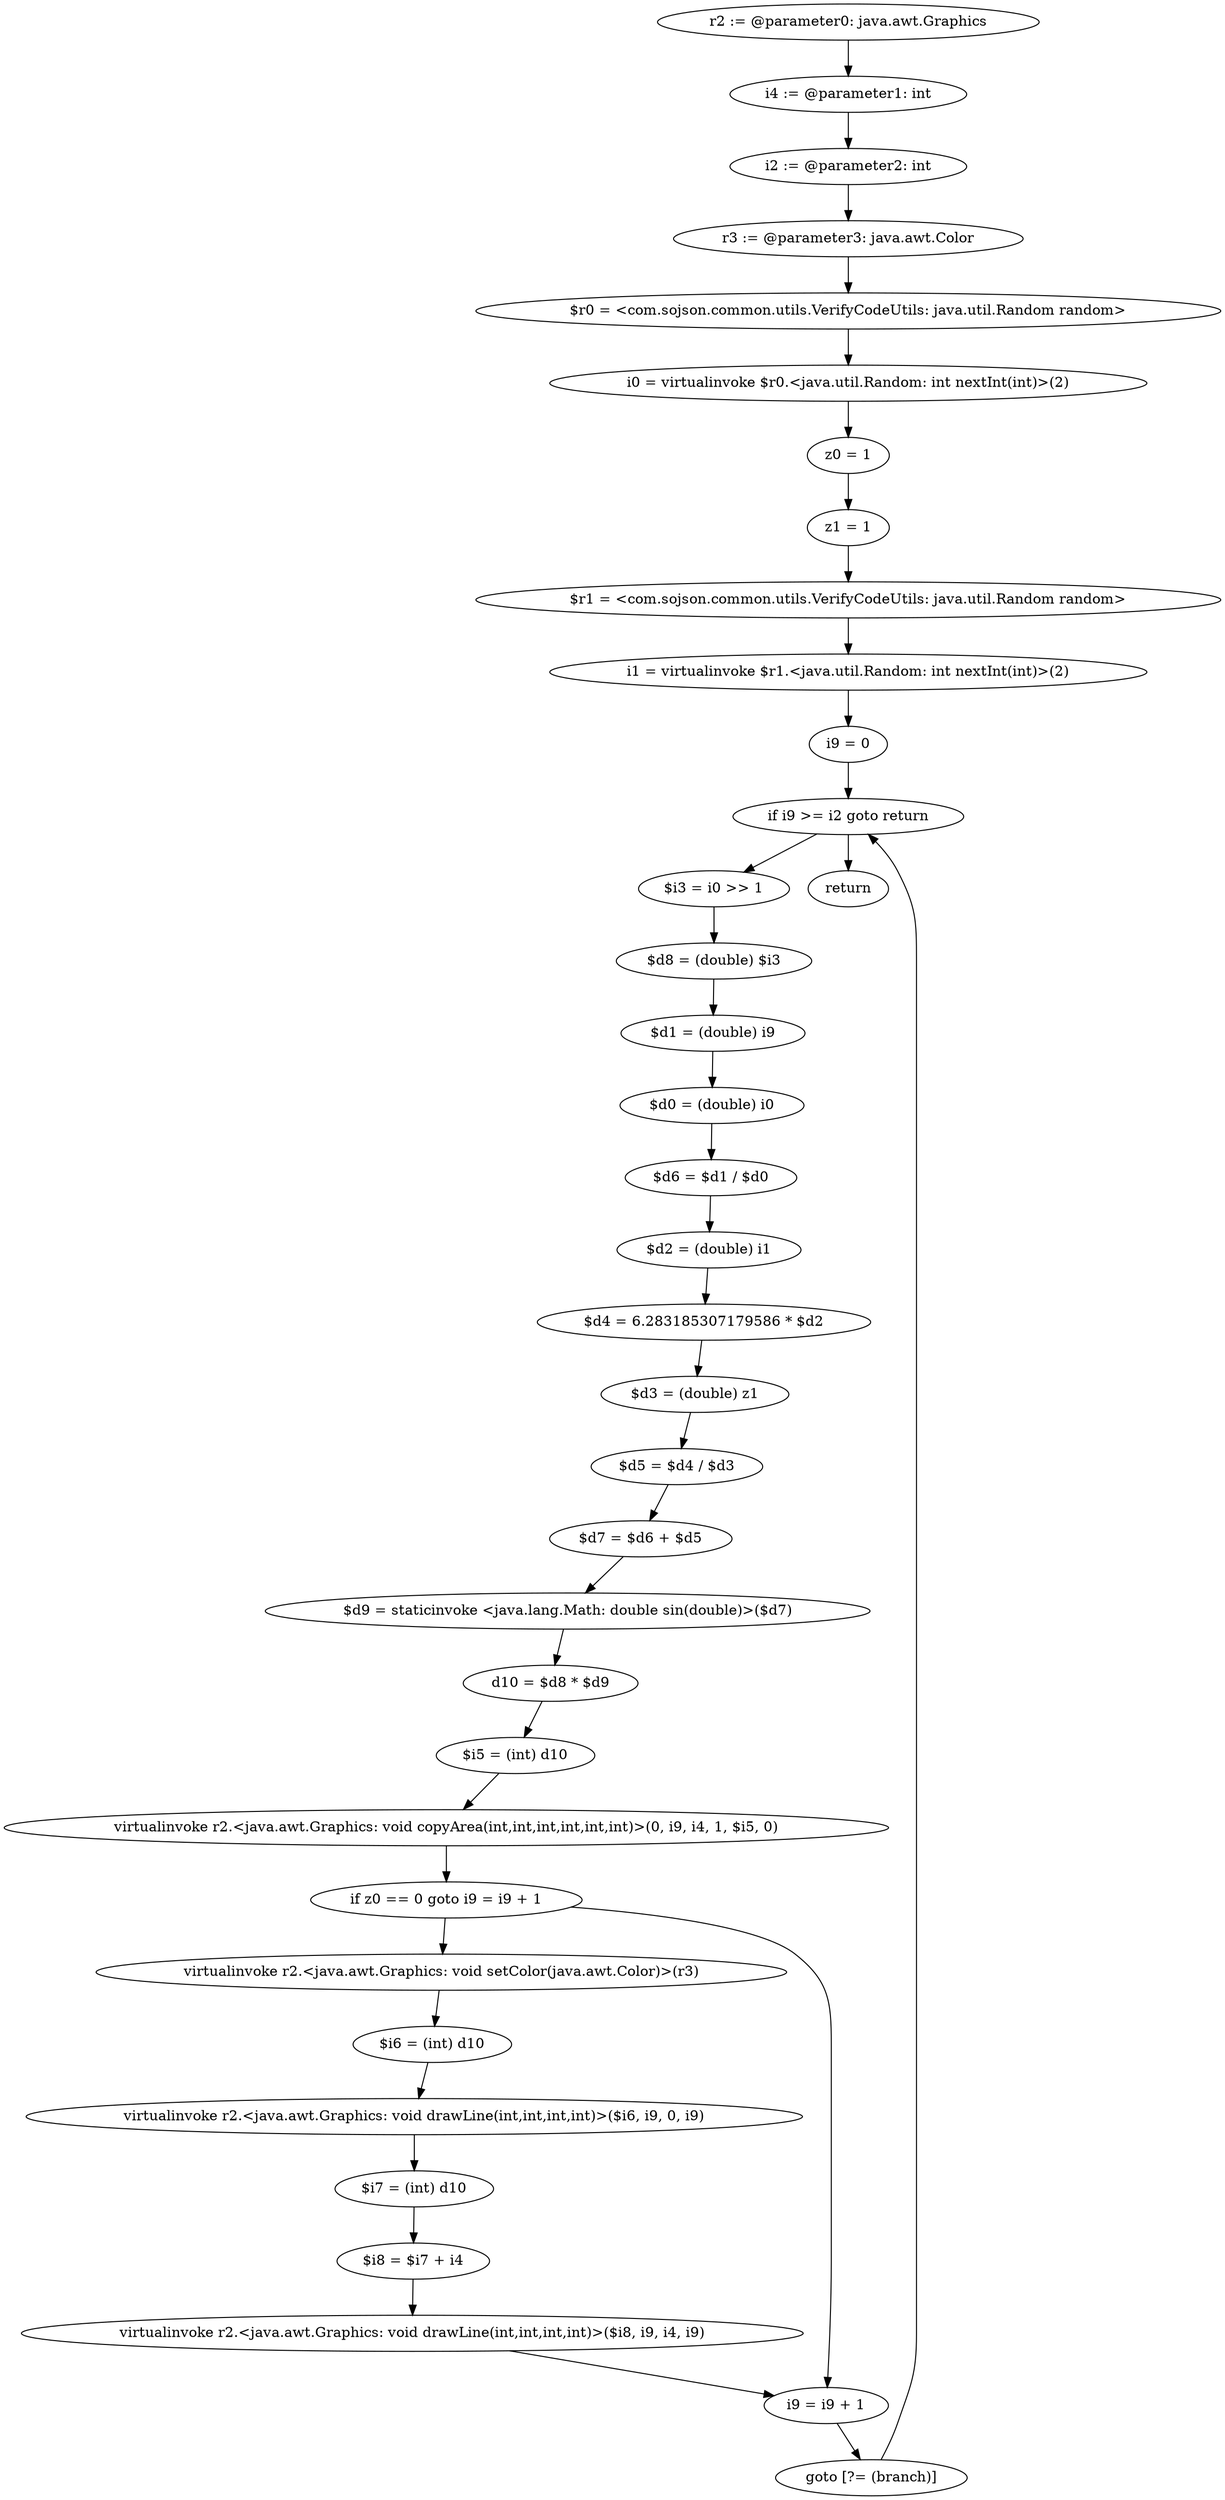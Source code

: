 digraph "unitGraph" {
    "r2 := @parameter0: java.awt.Graphics"
    "i4 := @parameter1: int"
    "i2 := @parameter2: int"
    "r3 := @parameter3: java.awt.Color"
    "$r0 = <com.sojson.common.utils.VerifyCodeUtils: java.util.Random random>"
    "i0 = virtualinvoke $r0.<java.util.Random: int nextInt(int)>(2)"
    "z0 = 1"
    "z1 = 1"
    "$r1 = <com.sojson.common.utils.VerifyCodeUtils: java.util.Random random>"
    "i1 = virtualinvoke $r1.<java.util.Random: int nextInt(int)>(2)"
    "i9 = 0"
    "if i9 >= i2 goto return"
    "$i3 = i0 >> 1"
    "$d8 = (double) $i3"
    "$d1 = (double) i9"
    "$d0 = (double) i0"
    "$d6 = $d1 / $d0"
    "$d2 = (double) i1"
    "$d4 = 6.283185307179586 * $d2"
    "$d3 = (double) z1"
    "$d5 = $d4 / $d3"
    "$d7 = $d6 + $d5"
    "$d9 = staticinvoke <java.lang.Math: double sin(double)>($d7)"
    "d10 = $d8 * $d9"
    "$i5 = (int) d10"
    "virtualinvoke r2.<java.awt.Graphics: void copyArea(int,int,int,int,int,int)>(0, i9, i4, 1, $i5, 0)"
    "if z0 == 0 goto i9 = i9 + 1"
    "virtualinvoke r2.<java.awt.Graphics: void setColor(java.awt.Color)>(r3)"
    "$i6 = (int) d10"
    "virtualinvoke r2.<java.awt.Graphics: void drawLine(int,int,int,int)>($i6, i9, 0, i9)"
    "$i7 = (int) d10"
    "$i8 = $i7 + i4"
    "virtualinvoke r2.<java.awt.Graphics: void drawLine(int,int,int,int)>($i8, i9, i4, i9)"
    "i9 = i9 + 1"
    "goto [?= (branch)]"
    "return"
    "r2 := @parameter0: java.awt.Graphics"->"i4 := @parameter1: int";
    "i4 := @parameter1: int"->"i2 := @parameter2: int";
    "i2 := @parameter2: int"->"r3 := @parameter3: java.awt.Color";
    "r3 := @parameter3: java.awt.Color"->"$r0 = <com.sojson.common.utils.VerifyCodeUtils: java.util.Random random>";
    "$r0 = <com.sojson.common.utils.VerifyCodeUtils: java.util.Random random>"->"i0 = virtualinvoke $r0.<java.util.Random: int nextInt(int)>(2)";
    "i0 = virtualinvoke $r0.<java.util.Random: int nextInt(int)>(2)"->"z0 = 1";
    "z0 = 1"->"z1 = 1";
    "z1 = 1"->"$r1 = <com.sojson.common.utils.VerifyCodeUtils: java.util.Random random>";
    "$r1 = <com.sojson.common.utils.VerifyCodeUtils: java.util.Random random>"->"i1 = virtualinvoke $r1.<java.util.Random: int nextInt(int)>(2)";
    "i1 = virtualinvoke $r1.<java.util.Random: int nextInt(int)>(2)"->"i9 = 0";
    "i9 = 0"->"if i9 >= i2 goto return";
    "if i9 >= i2 goto return"->"$i3 = i0 >> 1";
    "if i9 >= i2 goto return"->"return";
    "$i3 = i0 >> 1"->"$d8 = (double) $i3";
    "$d8 = (double) $i3"->"$d1 = (double) i9";
    "$d1 = (double) i9"->"$d0 = (double) i0";
    "$d0 = (double) i0"->"$d6 = $d1 / $d0";
    "$d6 = $d1 / $d0"->"$d2 = (double) i1";
    "$d2 = (double) i1"->"$d4 = 6.283185307179586 * $d2";
    "$d4 = 6.283185307179586 * $d2"->"$d3 = (double) z1";
    "$d3 = (double) z1"->"$d5 = $d4 / $d3";
    "$d5 = $d4 / $d3"->"$d7 = $d6 + $d5";
    "$d7 = $d6 + $d5"->"$d9 = staticinvoke <java.lang.Math: double sin(double)>($d7)";
    "$d9 = staticinvoke <java.lang.Math: double sin(double)>($d7)"->"d10 = $d8 * $d9";
    "d10 = $d8 * $d9"->"$i5 = (int) d10";
    "$i5 = (int) d10"->"virtualinvoke r2.<java.awt.Graphics: void copyArea(int,int,int,int,int,int)>(0, i9, i4, 1, $i5, 0)";
    "virtualinvoke r2.<java.awt.Graphics: void copyArea(int,int,int,int,int,int)>(0, i9, i4, 1, $i5, 0)"->"if z0 == 0 goto i9 = i9 + 1";
    "if z0 == 0 goto i9 = i9 + 1"->"virtualinvoke r2.<java.awt.Graphics: void setColor(java.awt.Color)>(r3)";
    "if z0 == 0 goto i9 = i9 + 1"->"i9 = i9 + 1";
    "virtualinvoke r2.<java.awt.Graphics: void setColor(java.awt.Color)>(r3)"->"$i6 = (int) d10";
    "$i6 = (int) d10"->"virtualinvoke r2.<java.awt.Graphics: void drawLine(int,int,int,int)>($i6, i9, 0, i9)";
    "virtualinvoke r2.<java.awt.Graphics: void drawLine(int,int,int,int)>($i6, i9, 0, i9)"->"$i7 = (int) d10";
    "$i7 = (int) d10"->"$i8 = $i7 + i4";
    "$i8 = $i7 + i4"->"virtualinvoke r2.<java.awt.Graphics: void drawLine(int,int,int,int)>($i8, i9, i4, i9)";
    "virtualinvoke r2.<java.awt.Graphics: void drawLine(int,int,int,int)>($i8, i9, i4, i9)"->"i9 = i9 + 1";
    "i9 = i9 + 1"->"goto [?= (branch)]";
    "goto [?= (branch)]"->"if i9 >= i2 goto return";
}
